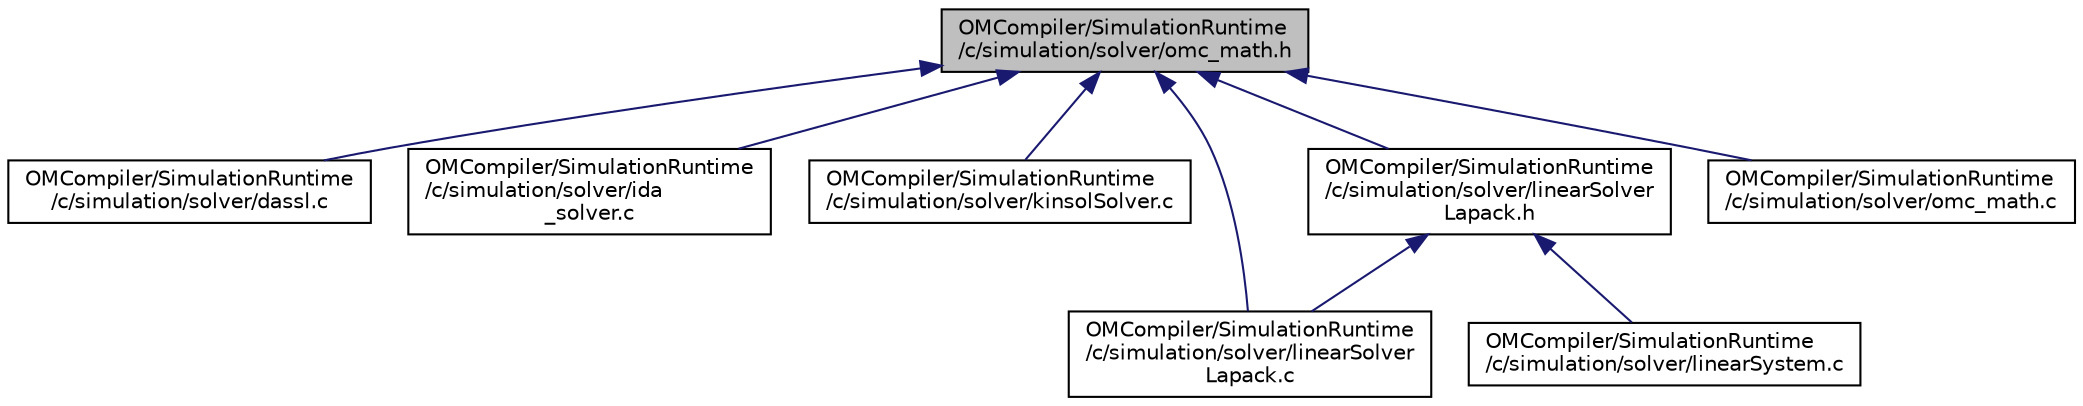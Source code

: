 digraph "OMCompiler/SimulationRuntime/c/simulation/solver/omc_math.h"
{
  edge [fontname="Helvetica",fontsize="10",labelfontname="Helvetica",labelfontsize="10"];
  node [fontname="Helvetica",fontsize="10",shape=record];
  Node42 [label="OMCompiler/SimulationRuntime\l/c/simulation/solver/omc_math.h",height=0.2,width=0.4,color="black", fillcolor="grey75", style="filled", fontcolor="black"];
  Node42 -> Node43 [dir="back",color="midnightblue",fontsize="10",style="solid",fontname="Helvetica"];
  Node43 [label="OMCompiler/SimulationRuntime\l/c/simulation/solver/dassl.c",height=0.2,width=0.4,color="black", fillcolor="white", style="filled",URL="$df/ddf/dassl_8c.html"];
  Node42 -> Node44 [dir="back",color="midnightblue",fontsize="10",style="solid",fontname="Helvetica"];
  Node44 [label="OMCompiler/SimulationRuntime\l/c/simulation/solver/ida\l_solver.c",height=0.2,width=0.4,color="black", fillcolor="white", style="filled",URL="$d0/d46/ida__solver_8c.html"];
  Node42 -> Node45 [dir="back",color="midnightblue",fontsize="10",style="solid",fontname="Helvetica"];
  Node45 [label="OMCompiler/SimulationRuntime\l/c/simulation/solver/kinsolSolver.c",height=0.2,width=0.4,color="black", fillcolor="white", style="filled",URL="$d3/d94/kinsol_solver_8c.html"];
  Node42 -> Node46 [dir="back",color="midnightblue",fontsize="10",style="solid",fontname="Helvetica"];
  Node46 [label="OMCompiler/SimulationRuntime\l/c/simulation/solver/linearSolver\lLapack.c",height=0.2,width=0.4,color="black", fillcolor="white", style="filled",URL="$d0/d04/linear_solver_lapack_8c.html"];
  Node42 -> Node47 [dir="back",color="midnightblue",fontsize="10",style="solid",fontname="Helvetica"];
  Node47 [label="OMCompiler/SimulationRuntime\l/c/simulation/solver/linearSolver\lLapack.h",height=0.2,width=0.4,color="black", fillcolor="white", style="filled",URL="$d8/d3c/linear_solver_lapack_8h.html"];
  Node47 -> Node46 [dir="back",color="midnightblue",fontsize="10",style="solid",fontname="Helvetica"];
  Node47 -> Node48 [dir="back",color="midnightblue",fontsize="10",style="solid",fontname="Helvetica"];
  Node48 [label="OMCompiler/SimulationRuntime\l/c/simulation/solver/linearSystem.c",height=0.2,width=0.4,color="black", fillcolor="white", style="filled",URL="$d1/db9/linear_system_8c.html"];
  Node42 -> Node49 [dir="back",color="midnightblue",fontsize="10",style="solid",fontname="Helvetica"];
  Node49 [label="OMCompiler/SimulationRuntime\l/c/simulation/solver/omc_math.c",height=0.2,width=0.4,color="black", fillcolor="white", style="filled",URL="$d0/ded/omc__math_8c.html"];
}
